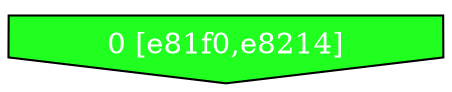 diGraph libnss3{
	libnss3_0  [style=filled fillcolor="#20FF20" fontcolor="#ffffff" shape=invhouse label="0 [e81f0,e8214]"]


}